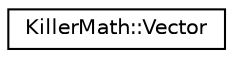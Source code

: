 digraph "Graphical Class Hierarchy"
{
  edge [fontname="Helvetica",fontsize="10",labelfontname="Helvetica",labelfontsize="10"];
  node [fontname="Helvetica",fontsize="10",shape=record];
  rankdir="LR";
  Node0 [label="KillerMath::Vector",height=0.2,width=0.4,color="black", fillcolor="white", style="filled",URL="$class_killer_math_1_1_vector.html"];
}
